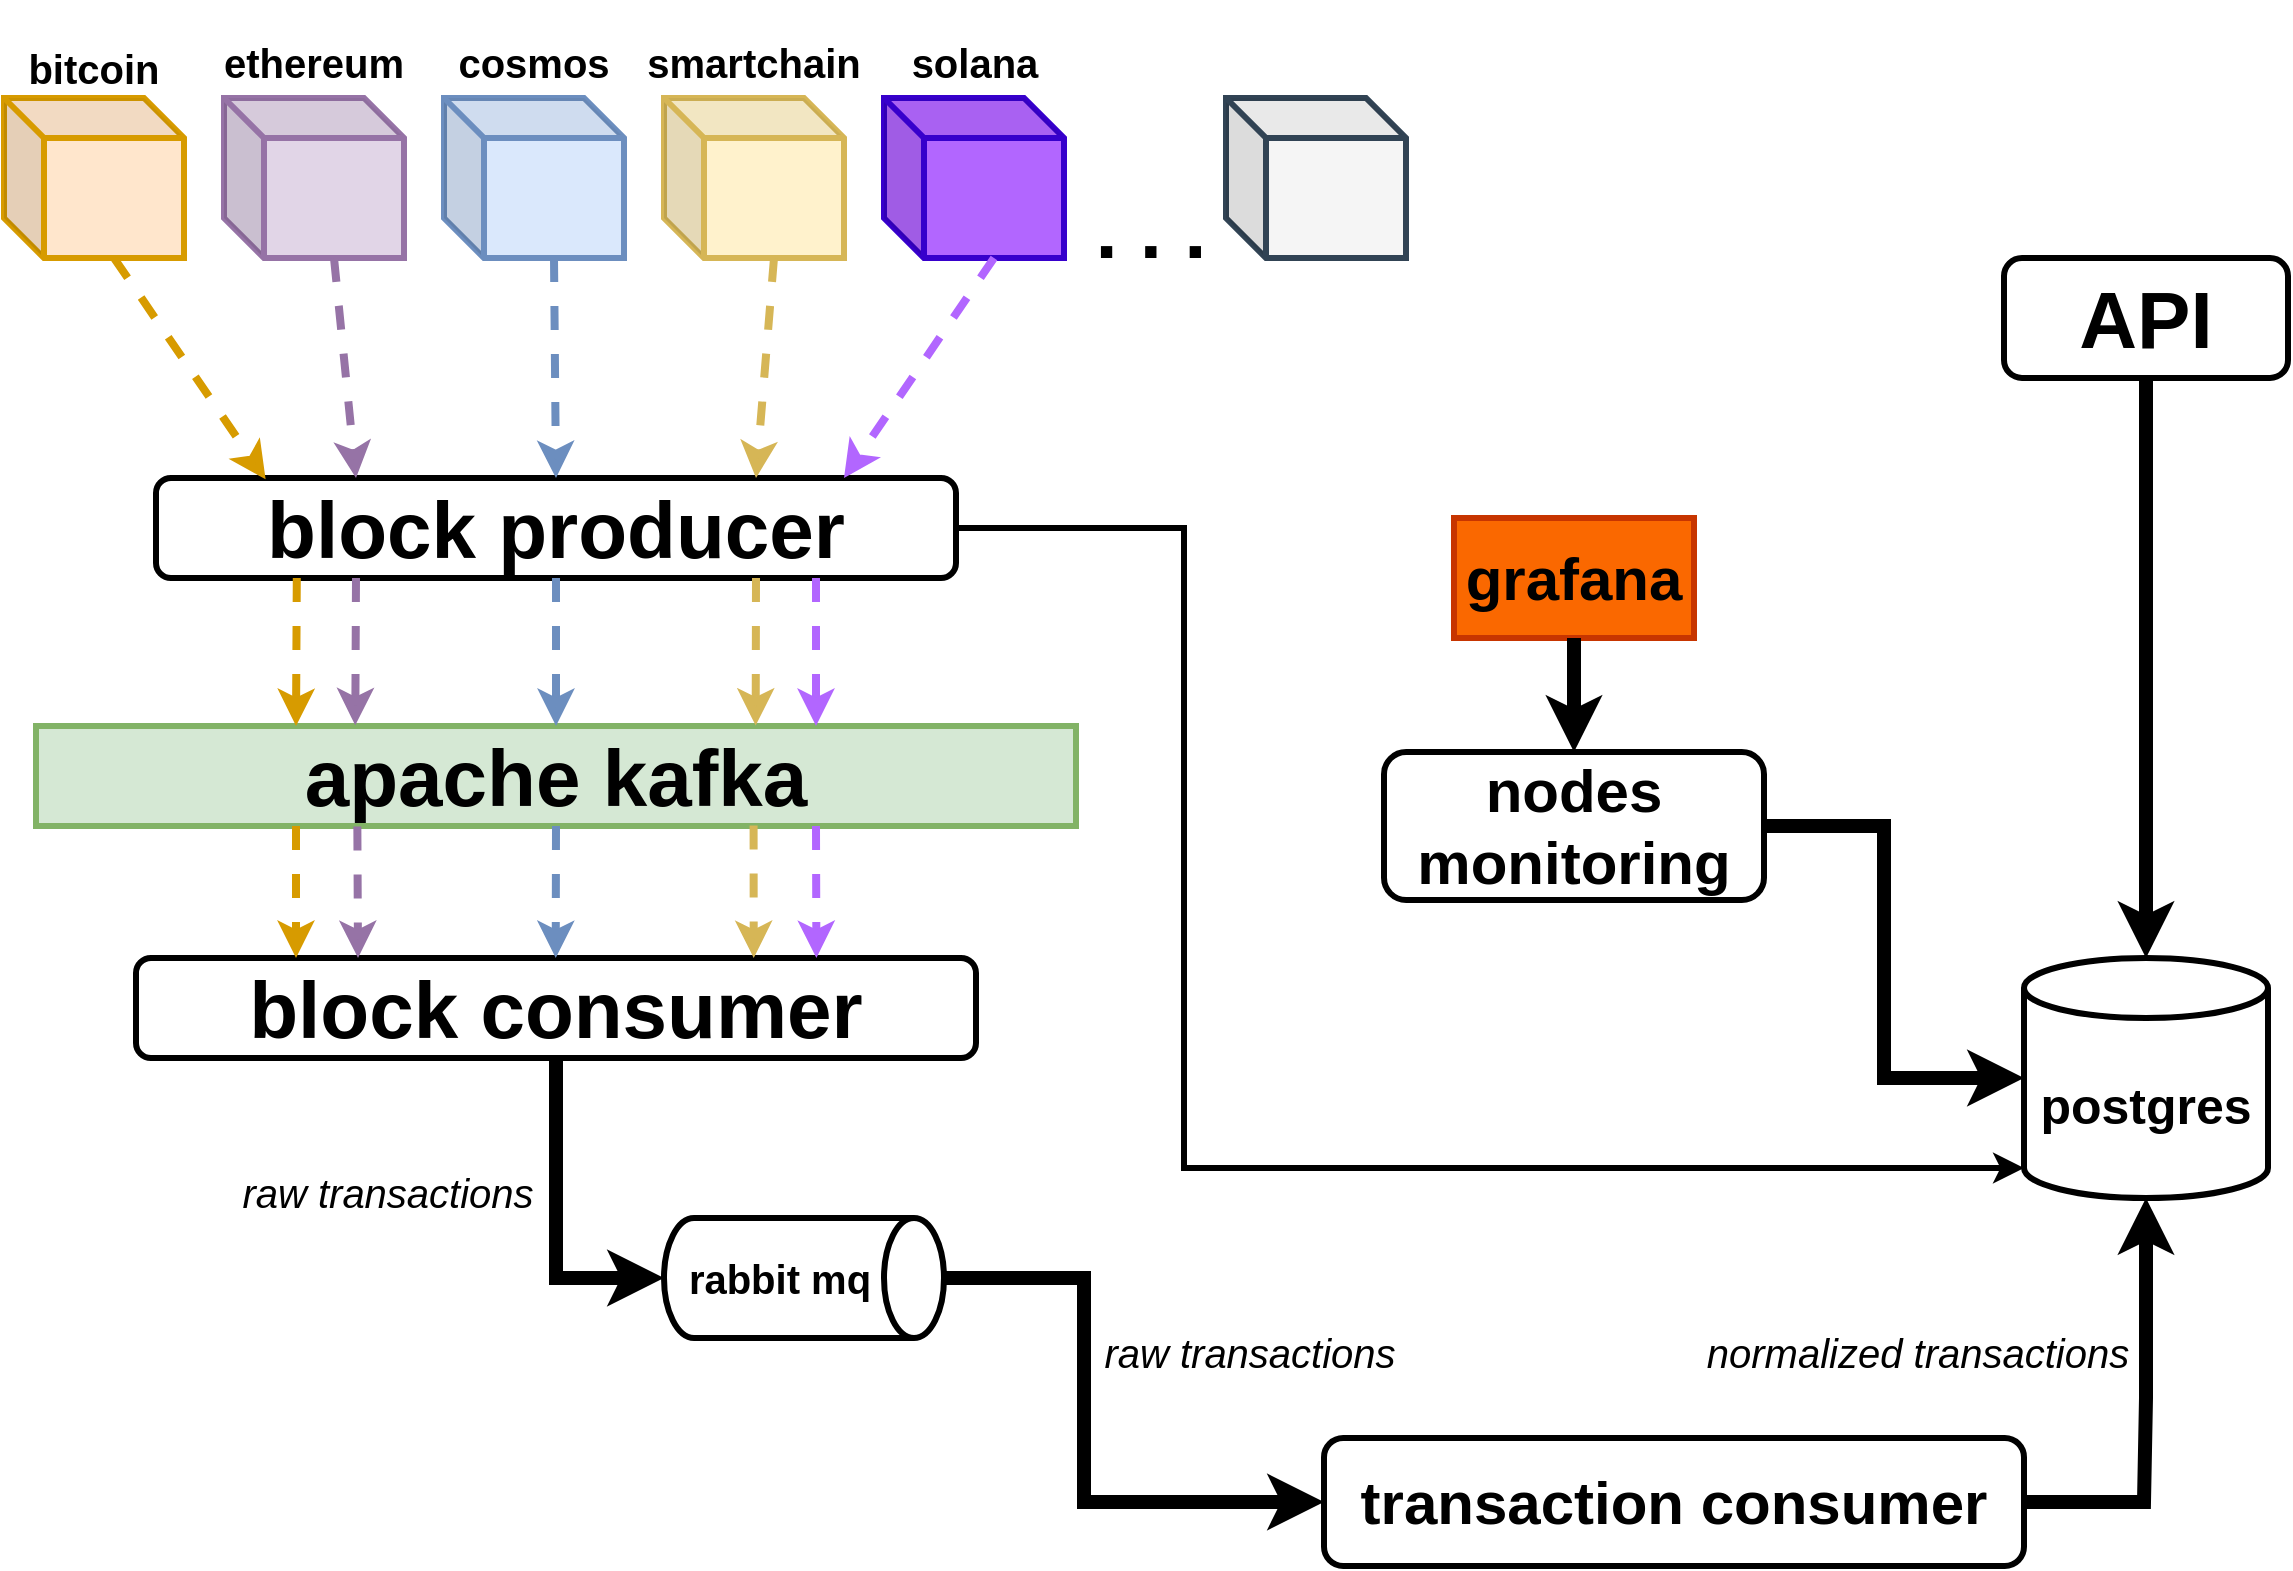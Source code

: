 <mxfile version="20.5.1" type="device"><diagram id="-AiNxPJ6JqQf8T5QZcdf" name="Page-1"><mxGraphModel dx="1357" dy="879" grid="1" gridSize="10" guides="1" tooltips="1" connect="1" arrows="1" fold="1" page="1" pageScale="1" pageWidth="1169" pageHeight="827" math="0" shadow="0"><root><mxCell id="0"/><mxCell id="1" parent="0"/><mxCell id="2B9E6hIvxJASgtxWUtcx-2" value="&lt;span style=&quot;font-size: 25px;&quot;&gt;&lt;b&gt;postgres&lt;/b&gt;&lt;/span&gt;" style="shape=cylinder3;whiteSpace=wrap;html=1;boundedLbl=1;backgroundOutline=1;size=15;strokeWidth=3;" vertex="1" parent="1"><mxGeometry x="1030" y="480" width="122" height="120" as="geometry"/></mxCell><mxCell id="2B9E6hIvxJASgtxWUtcx-3" value="&lt;font style=&quot;font-size: 40px;&quot;&gt;&lt;b style=&quot;line-height: 1.2;&quot;&gt;block producer&lt;/b&gt;&lt;/font&gt;" style="rounded=1;whiteSpace=wrap;html=1;fontSize=25;strokeWidth=3;" vertex="1" parent="1"><mxGeometry x="96" y="240" width="400" height="50" as="geometry"/></mxCell><mxCell id="2B9E6hIvxJASgtxWUtcx-7" value="&lt;font size=&quot;1&quot; style=&quot;&quot;&gt;&lt;b style=&quot;font-size: 30px;&quot;&gt;transaction consumer&lt;/b&gt;&lt;/font&gt;" style="rounded=1;whiteSpace=wrap;html=1;fontSize=25;strokeWidth=3;" vertex="1" parent="1"><mxGeometry x="680" y="720" width="350" height="64" as="geometry"/></mxCell><mxCell id="2B9E6hIvxJASgtxWUtcx-8" value="&lt;font style=&quot;font-size: 30px;&quot;&gt;&lt;b&gt;nodes&lt;br&gt;monitoring&lt;/b&gt;&lt;/font&gt;" style="rounded=1;whiteSpace=wrap;html=1;fontSize=25;strokeWidth=3;" vertex="1" parent="1"><mxGeometry x="710" y="377" width="190" height="74" as="geometry"/></mxCell><mxCell id="2B9E6hIvxJASgtxWUtcx-9" value="&lt;b&gt;&lt;font style=&quot;font-size: 40px;&quot;&gt;apache kafka&lt;/font&gt;&lt;/b&gt;" style="rounded=0;whiteSpace=wrap;html=1;fontSize=20;fillColor=#d5e8d4;strokeColor=#82b366;strokeWidth=3;" vertex="1" parent="1"><mxGeometry x="36" y="364" width="520" height="50" as="geometry"/></mxCell><mxCell id="2B9E6hIvxJASgtxWUtcx-10" value="&lt;b&gt;rabbit mq&lt;/b&gt;" style="shape=cylinder3;whiteSpace=wrap;html=1;boundedLbl=1;backgroundOutline=1;size=15;fontSize=20;direction=south;strokeWidth=3;" vertex="1" parent="1"><mxGeometry x="350" y="610" width="140" height="60" as="geometry"/></mxCell><mxCell id="2B9E6hIvxJASgtxWUtcx-11" value="&lt;font style=&quot;font-size: 40px;&quot;&gt;&lt;b style=&quot;line-height: 1.2;&quot;&gt;block consumer&lt;/b&gt;&lt;/font&gt;" style="rounded=1;whiteSpace=wrap;html=1;fontSize=25;strokeWidth=3;" vertex="1" parent="1"><mxGeometry x="86" y="480" width="420" height="50" as="geometry"/></mxCell><mxCell id="2B9E6hIvxJASgtxWUtcx-12" value="" style="shape=cube;whiteSpace=wrap;html=1;boundedLbl=1;backgroundOutline=1;darkOpacity=0.05;darkOpacity2=0.1;fontSize=40;fillColor=#ffe6cc;strokeColor=#d79b00;strokeWidth=3;" vertex="1" parent="1"><mxGeometry x="20" y="50" width="90" height="80" as="geometry"/></mxCell><mxCell id="2B9E6hIvxJASgtxWUtcx-16" value="&lt;b style=&quot;font-size: 40px;&quot;&gt;&lt;font style=&quot;font-size: 20px;&quot;&gt;smartchain&lt;/font&gt;&lt;/b&gt;" style="text;html=1;strokeColor=none;fillColor=none;align=center;verticalAlign=middle;whiteSpace=wrap;rounded=0;fontSize=20;" vertex="1" parent="1"><mxGeometry x="335" y="10" width="120" height="30" as="geometry"/></mxCell><mxCell id="2B9E6hIvxJASgtxWUtcx-19" value="&lt;b&gt;bitcoin&lt;/b&gt;" style="text;html=1;strokeColor=none;fillColor=none;align=center;verticalAlign=middle;whiteSpace=wrap;rounded=0;fontSize=20;" vertex="1" parent="1"><mxGeometry x="20" y="20" width="90" height="30" as="geometry"/></mxCell><mxCell id="2B9E6hIvxJASgtxWUtcx-20" value="&lt;b style=&quot;font-size: 40px;&quot;&gt;&lt;font style=&quot;font-size: 20px;&quot;&gt;ethereum&lt;/font&gt;&lt;/b&gt;" style="text;html=1;strokeColor=none;fillColor=none;align=center;verticalAlign=middle;whiteSpace=wrap;rounded=0;fontSize=20;" vertex="1" parent="1"><mxGeometry x="125" y="10" width="100" height="30" as="geometry"/></mxCell><mxCell id="2B9E6hIvxJASgtxWUtcx-21" value="&lt;b style=&quot;font-size: 40px;&quot;&gt;&lt;font style=&quot;font-size: 20px;&quot;&gt;cosmos&lt;/font&gt;&lt;/b&gt;" style="text;html=1;strokeColor=none;fillColor=none;align=center;verticalAlign=middle;whiteSpace=wrap;rounded=0;fontSize=20;" vertex="1" parent="1"><mxGeometry x="240" y="10" width="90" height="30" as="geometry"/></mxCell><mxCell id="2B9E6hIvxJASgtxWUtcx-23" value="" style="shape=cube;whiteSpace=wrap;html=1;boundedLbl=1;backgroundOutline=1;darkOpacity=0.05;darkOpacity2=0.1;fontSize=40;fillColor=#e1d5e7;strokeColor=#9673a6;strokeWidth=3;" vertex="1" parent="1"><mxGeometry x="130" y="50" width="90" height="80" as="geometry"/></mxCell><mxCell id="2B9E6hIvxJASgtxWUtcx-24" value="" style="shape=cube;whiteSpace=wrap;html=1;boundedLbl=1;backgroundOutline=1;darkOpacity=0.05;darkOpacity2=0.1;fontSize=40;fillColor=#dae8fc;strokeColor=#6c8ebf;strokeWidth=3;" vertex="1" parent="1"><mxGeometry x="240" y="50" width="90" height="80" as="geometry"/></mxCell><mxCell id="2B9E6hIvxJASgtxWUtcx-27" value="" style="shape=cube;whiteSpace=wrap;html=1;boundedLbl=1;backgroundOutline=1;darkOpacity=0.05;darkOpacity2=0.1;fontSize=40;fillColor=#fff2cc;strokeColor=#d6b656;strokeWidth=3;" vertex="1" parent="1"><mxGeometry x="350" y="50" width="90" height="80" as="geometry"/></mxCell><mxCell id="2B9E6hIvxJASgtxWUtcx-28" value="" style="shape=cube;whiteSpace=wrap;html=1;boundedLbl=1;backgroundOutline=1;darkOpacity=0.05;darkOpacity2=0.1;fontSize=40;fillColor=#B266FF;strokeColor=#3700CC;fontColor=#ffffff;strokeWidth=3;" vertex="1" parent="1"><mxGeometry x="460" y="50" width="90" height="80" as="geometry"/></mxCell><mxCell id="2B9E6hIvxJASgtxWUtcx-29" value="&lt;b style=&quot;font-size: 40px;&quot;&gt;&lt;font style=&quot;font-size: 20px;&quot;&gt;solana&lt;/font&gt;&lt;/b&gt;" style="text;html=1;strokeColor=none;fillColor=none;align=center;verticalAlign=middle;whiteSpace=wrap;rounded=0;fontSize=20;" vertex="1" parent="1"><mxGeometry x="467.5" y="10" width="75" height="30" as="geometry"/></mxCell><mxCell id="2B9E6hIvxJASgtxWUtcx-30" value="" style="endArrow=classic;html=1;rounded=0;fontSize=20;entryX=0.137;entryY=0.013;entryDx=0;entryDy=0;exitX=0;exitY=0;exitDx=55;exitDy=80;exitPerimeter=0;entryPerimeter=0;dashed=1;fontStyle=1;strokeWidth=4;fillColor=#ffe6cc;strokeColor=#d79b00;" edge="1" parent="1" source="2B9E6hIvxJASgtxWUtcx-12" target="2B9E6hIvxJASgtxWUtcx-3"><mxGeometry width="50" height="50" relative="1" as="geometry"><mxPoint x="65" y="120" as="sourcePoint"/><mxPoint x="130" y="340" as="targetPoint"/></mxGeometry></mxCell><mxCell id="2B9E6hIvxJASgtxWUtcx-31" value="" style="endArrow=classic;html=1;rounded=0;fontSize=20;entryX=0.25;entryY=0;entryDx=0;entryDy=0;exitX=0;exitY=0;exitDx=55;exitDy=80;exitPerimeter=0;strokeWidth=4;fillColor=#e1d5e7;strokeColor=#9673a6;dashed=1;" edge="1" parent="1" source="2B9E6hIvxJASgtxWUtcx-23" target="2B9E6hIvxJASgtxWUtcx-3"><mxGeometry width="50" height="50" relative="1" as="geometry"><mxPoint x="85" y="140" as="sourcePoint"/><mxPoint x="157" y="250.35" as="targetPoint"/></mxGeometry></mxCell><mxCell id="2B9E6hIvxJASgtxWUtcx-32" value="" style="endArrow=classic;html=1;rounded=0;fontSize=20;entryX=0.5;entryY=0;entryDx=0;entryDy=0;exitX=0;exitY=0;exitDx=55;exitDy=80;exitPerimeter=0;strokeWidth=4;dashed=1;fillColor=#dae8fc;strokeColor=#6c8ebf;" edge="1" parent="1" source="2B9E6hIvxJASgtxWUtcx-24" target="2B9E6hIvxJASgtxWUtcx-3"><mxGeometry width="50" height="50" relative="1" as="geometry"><mxPoint x="195" y="140" as="sourcePoint"/><mxPoint x="195.0" y="250" as="targetPoint"/></mxGeometry></mxCell><mxCell id="2B9E6hIvxJASgtxWUtcx-33" value="" style="endArrow=classic;html=1;rounded=0;fontSize=20;entryX=0.75;entryY=0;entryDx=0;entryDy=0;exitX=0;exitY=0;exitDx=55;exitDy=80;exitPerimeter=0;fillColor=#fff2cc;strokeColor=#d6b656;dashed=1;strokeWidth=4;" edge="1" parent="1" source="2B9E6hIvxJASgtxWUtcx-27" target="2B9E6hIvxJASgtxWUtcx-3"><mxGeometry width="50" height="50" relative="1" as="geometry"><mxPoint x="305" y="140" as="sourcePoint"/><mxPoint x="306" y="250" as="targetPoint"/></mxGeometry></mxCell><mxCell id="2B9E6hIvxJASgtxWUtcx-34" value="" style="endArrow=classic;html=1;rounded=0;fontSize=20;exitX=0;exitY=0;exitDx=55;exitDy=80;exitPerimeter=0;strokeColor=#B266FF;strokeWidth=4;dashed=1;" edge="1" parent="1" source="2B9E6hIvxJASgtxWUtcx-28"><mxGeometry width="50" height="50" relative="1" as="geometry"><mxPoint x="415" y="140" as="sourcePoint"/><mxPoint x="440" y="240" as="targetPoint"/></mxGeometry></mxCell><mxCell id="2B9E6hIvxJASgtxWUtcx-35" value="" style="endArrow=classic;html=1;rounded=0;fontSize=20;exitX=0.176;exitY=1.001;exitDx=0;exitDy=0;exitPerimeter=0;dashed=1;fontStyle=1;strokeWidth=4;fillColor=#ffe6cc;strokeColor=#d79b00;entryX=0.25;entryY=0;entryDx=0;entryDy=0;" edge="1" parent="1" source="2B9E6hIvxJASgtxWUtcx-3" target="2B9E6hIvxJASgtxWUtcx-9"><mxGeometry width="50" height="50" relative="1" as="geometry"><mxPoint x="85" y="140" as="sourcePoint"/><mxPoint x="160" y="360" as="targetPoint"/></mxGeometry></mxCell><mxCell id="2B9E6hIvxJASgtxWUtcx-36" value="" style="endArrow=classic;html=1;rounded=0;fontSize=20;exitX=0.25;exitY=1;exitDx=0;exitDy=0;strokeWidth=4;fillColor=#e1d5e7;strokeColor=#9673a6;dashed=1;entryX=0.307;entryY=-0.007;entryDx=0;entryDy=0;entryPerimeter=0;" edge="1" parent="1" source="2B9E6hIvxJASgtxWUtcx-3" target="2B9E6hIvxJASgtxWUtcx-9"><mxGeometry width="50" height="50" relative="1" as="geometry"><mxPoint x="210" y="304" as="sourcePoint"/><mxPoint x="196" y="360" as="targetPoint"/></mxGeometry></mxCell><mxCell id="2B9E6hIvxJASgtxWUtcx-37" value="" style="endArrow=classic;html=1;rounded=0;fontSize=20;entryX=0.5;entryY=0;entryDx=0;entryDy=0;exitX=0.5;exitY=1;exitDx=0;exitDy=0;strokeWidth=4;dashed=1;fillColor=#dae8fc;strokeColor=#6c8ebf;" edge="1" parent="1" source="2B9E6hIvxJASgtxWUtcx-3" target="2B9E6hIvxJASgtxWUtcx-9"><mxGeometry width="50" height="50" relative="1" as="geometry"><mxPoint x="310" y="320" as="sourcePoint"/><mxPoint x="311" y="430" as="targetPoint"/></mxGeometry></mxCell><mxCell id="2B9E6hIvxJASgtxWUtcx-38" value="" style="endArrow=classic;html=1;rounded=0;fontSize=20;exitX=0.75;exitY=1;exitDx=0;exitDy=0;fillColor=#fff2cc;strokeColor=#d6b656;dashed=1;strokeWidth=4;entryX=0.692;entryY=-0.004;entryDx=0;entryDy=0;entryPerimeter=0;" edge="1" parent="1" source="2B9E6hIvxJASgtxWUtcx-3" target="2B9E6hIvxJASgtxWUtcx-9"><mxGeometry width="50" height="50" relative="1" as="geometry"><mxPoint x="399.5" y="334" as="sourcePoint"/><mxPoint x="396" y="360" as="targetPoint"/></mxGeometry></mxCell><mxCell id="2B9E6hIvxJASgtxWUtcx-39" value="" style="endArrow=classic;html=1;rounded=0;fontSize=20;strokeColor=#B266FF;strokeWidth=4;dashed=1;entryX=0.75;entryY=0;entryDx=0;entryDy=0;" edge="1" parent="1" target="2B9E6hIvxJASgtxWUtcx-9"><mxGeometry width="50" height="50" relative="1" as="geometry"><mxPoint x="426" y="290" as="sourcePoint"/><mxPoint x="380" y="414" as="targetPoint"/></mxGeometry></mxCell><mxCell id="2B9E6hIvxJASgtxWUtcx-41" value="" style="endArrow=classic;html=1;rounded=0;dashed=1;strokeColor=#B266FF;strokeWidth=4;fontSize=20;entryX=0.81;entryY=0;entryDx=0;entryDy=0;exitX=0.75;exitY=1;exitDx=0;exitDy=0;entryPerimeter=0;" edge="1" parent="1" source="2B9E6hIvxJASgtxWUtcx-9" target="2B9E6hIvxJASgtxWUtcx-11"><mxGeometry width="50" height="50" relative="1" as="geometry"><mxPoint x="410" y="420" as="sourcePoint"/><mxPoint x="460" y="370" as="targetPoint"/></mxGeometry></mxCell><mxCell id="2B9E6hIvxJASgtxWUtcx-42" value="" style="endArrow=classic;html=1;rounded=0;fontSize=20;fillColor=#fff2cc;strokeColor=#d6b656;dashed=1;strokeWidth=4;entryX=0.692;entryY=-0.004;entryDx=0;entryDy=0;entryPerimeter=0;exitX=0.69;exitY=0.994;exitDx=0;exitDy=0;exitPerimeter=0;" edge="1" parent="1" source="2B9E6hIvxJASgtxWUtcx-9"><mxGeometry width="50" height="50" relative="1" as="geometry"><mxPoint x="395" y="420" as="sourcePoint"/><mxPoint x="394.86" y="480.0" as="targetPoint"/></mxGeometry></mxCell><mxCell id="2B9E6hIvxJASgtxWUtcx-43" value="" style="endArrow=classic;html=1;rounded=0;fontSize=20;entryX=0.5;entryY=0;entryDx=0;entryDy=0;strokeWidth=4;dashed=1;fillColor=#dae8fc;strokeColor=#6c8ebf;exitX=0.5;exitY=1;exitDx=0;exitDy=0;" edge="1" parent="1" source="2B9E6hIvxJASgtxWUtcx-9"><mxGeometry width="50" height="50" relative="1" as="geometry"><mxPoint x="300" y="420" as="sourcePoint"/><mxPoint x="295.86" y="480" as="targetPoint"/></mxGeometry></mxCell><mxCell id="2B9E6hIvxJASgtxWUtcx-44" value="" style="endArrow=classic;html=1;rounded=0;fontSize=20;exitX=0.309;exitY=1.006;exitDx=0;exitDy=0;strokeWidth=4;fillColor=#e1d5e7;strokeColor=#9673a6;dashed=1;entryX=0.25;entryY=0;entryDx=0;entryDy=0;exitPerimeter=0;" edge="1" parent="1" source="2B9E6hIvxJASgtxWUtcx-9"><mxGeometry width="50" height="50" relative="1" as="geometry"><mxPoint x="196.96" y="412.85" as="sourcePoint"/><mxPoint x="197.0" y="480" as="targetPoint"/></mxGeometry></mxCell><mxCell id="2B9E6hIvxJASgtxWUtcx-45" value="" style="endArrow=classic;html=1;rounded=0;fontSize=20;exitX=0.25;exitY=1;exitDx=0;exitDy=0;dashed=1;fontStyle=1;strokeWidth=4;fillColor=#ffe6cc;strokeColor=#d79b00;entryX=0.25;entryY=0;entryDx=0;entryDy=0;" edge="1" parent="1" source="2B9E6hIvxJASgtxWUtcx-9"><mxGeometry width="50" height="50" relative="1" as="geometry"><mxPoint x="166.4" y="406.05" as="sourcePoint"/><mxPoint x="166.0" y="480" as="targetPoint"/></mxGeometry></mxCell><mxCell id="2B9E6hIvxJASgtxWUtcx-46" value="" style="endArrow=none;startArrow=classic;html=1;rounded=0;strokeColor=#000000;strokeWidth=7;fontSize=20;entryX=0.5;entryY=1;entryDx=0;entryDy=0;exitX=0.5;exitY=1;exitDx=0;exitDy=0;exitPerimeter=0;endFill=0;" edge="1" parent="1" source="2B9E6hIvxJASgtxWUtcx-10" target="2B9E6hIvxJASgtxWUtcx-11"><mxGeometry width="50" height="50" relative="1" as="geometry"><mxPoint x="250" y="680" as="sourcePoint"/><mxPoint x="440" y="410" as="targetPoint"/><Array as="points"><mxPoint x="296" y="640"/></Array></mxGeometry></mxCell><mxCell id="2B9E6hIvxJASgtxWUtcx-47" value="" style="endArrow=none;startArrow=classic;html=1;rounded=0;strokeColor=#000000;strokeWidth=7;fontSize=20;entryX=0.5;entryY=0;entryDx=0;entryDy=0;exitX=0;exitY=0.5;exitDx=0;exitDy=0;endFill=0;entryPerimeter=0;" edge="1" parent="1" source="2B9E6hIvxJASgtxWUtcx-7" target="2B9E6hIvxJASgtxWUtcx-10"><mxGeometry width="50" height="50" relative="1" as="geometry"><mxPoint x="360" y="650" as="sourcePoint"/><mxPoint x="306" y="540" as="targetPoint"/><Array as="points"><mxPoint x="560" y="752"/><mxPoint x="560" y="640"/></Array></mxGeometry></mxCell><mxCell id="2B9E6hIvxJASgtxWUtcx-48" value="&lt;font style=&quot;font-size: 20px;&quot;&gt;&lt;i&gt;raw transactions&lt;/i&gt;&lt;/font&gt;" style="text;html=1;strokeColor=none;fillColor=none;align=center;verticalAlign=middle;whiteSpace=wrap;rounded=0;fontSize=40;" vertex="1" parent="1"><mxGeometry x="132" y="570" width="160" height="40" as="geometry"/></mxCell><mxCell id="2B9E6hIvxJASgtxWUtcx-49" value="&lt;font style=&quot;font-size: 20px;&quot;&gt;&lt;i&gt;raw transactions&lt;/i&gt;&lt;/font&gt;" style="text;html=1;strokeColor=none;fillColor=none;align=center;verticalAlign=middle;whiteSpace=wrap;rounded=0;fontSize=40;" vertex="1" parent="1"><mxGeometry x="563" y="650" width="160" height="40" as="geometry"/></mxCell><mxCell id="2B9E6hIvxJASgtxWUtcx-50" value="" style="endArrow=none;startArrow=classic;html=1;rounded=0;strokeColor=#000000;strokeWidth=7;fontSize=20;entryX=1;entryY=0.5;entryDx=0;entryDy=0;exitX=0.5;exitY=1;exitDx=0;exitDy=0;endFill=0;exitPerimeter=0;" edge="1" parent="1" source="2B9E6hIvxJASgtxWUtcx-2" target="2B9E6hIvxJASgtxWUtcx-7"><mxGeometry width="50" height="50" relative="1" as="geometry"><mxPoint x="690" y="762" as="sourcePoint"/><mxPoint x="500" y="650" as="targetPoint"/><Array as="points"><mxPoint x="1091" y="700"/><mxPoint x="1090" y="752"/></Array></mxGeometry></mxCell><mxCell id="2B9E6hIvxJASgtxWUtcx-51" value="&lt;font style=&quot;font-size: 20px;&quot;&gt;&lt;i&gt;normalized transactions&lt;/i&gt;&lt;/font&gt;" style="text;html=1;strokeColor=none;fillColor=none;align=center;verticalAlign=middle;whiteSpace=wrap;rounded=0;fontSize=40;" vertex="1" parent="1"><mxGeometry x="867" y="650" width="220" height="40" as="geometry"/></mxCell><mxCell id="2B9E6hIvxJASgtxWUtcx-52" value="" style="endArrow=none;startArrow=classic;html=1;rounded=0;strokeColor=#000000;strokeWidth=7;fontSize=20;entryX=1;entryY=0.5;entryDx=0;entryDy=0;exitX=0;exitY=0.5;exitDx=0;exitDy=0;endFill=0;exitPerimeter=0;" edge="1" parent="1" source="2B9E6hIvxJASgtxWUtcx-2" target="2B9E6hIvxJASgtxWUtcx-8"><mxGeometry width="50" height="50" relative="1" as="geometry"><mxPoint x="1001" y="262" as="sourcePoint"/><mxPoint x="940" y="414" as="targetPoint"/><Array as="points"><mxPoint x="960" y="540"/><mxPoint x="960" y="414"/></Array></mxGeometry></mxCell><mxCell id="2B9E6hIvxJASgtxWUtcx-53" value="&lt;b&gt;grafana&lt;/b&gt;" style="rounded=0;whiteSpace=wrap;html=1;fontSize=30;fillColor=#fa6800;fontColor=#000000;strokeColor=#C73500;strokeWidth=3;" vertex="1" parent="1"><mxGeometry x="745" y="260" width="120" height="60" as="geometry"/></mxCell><mxCell id="2B9E6hIvxJASgtxWUtcx-54" value="" style="endArrow=none;startArrow=classic;html=1;rounded=0;strokeColor=#000000;strokeWidth=7;fontSize=20;entryX=0.5;entryY=1;entryDx=0;entryDy=0;exitX=0.5;exitY=0;exitDx=0;exitDy=0;endFill=0;" edge="1" parent="1" source="2B9E6hIvxJASgtxWUtcx-8" target="2B9E6hIvxJASgtxWUtcx-53"><mxGeometry width="50" height="50" relative="1" as="geometry"><mxPoint x="1045" y="452" as="sourcePoint"/><mxPoint x="915" y="326" as="targetPoint"/><Array as="points"/></mxGeometry></mxCell><mxCell id="2B9E6hIvxJASgtxWUtcx-55" value="&lt;b style=&quot;&quot;&gt;&lt;font style=&quot;font-size: 40px;&quot;&gt;API&lt;/font&gt;&lt;/b&gt;" style="rounded=1;whiteSpace=wrap;html=1;fontSize=25;strokeWidth=3;" vertex="1" parent="1"><mxGeometry x="1020" y="130" width="142" height="60" as="geometry"/></mxCell><mxCell id="2B9E6hIvxJASgtxWUtcx-56" value="" style="endArrow=none;startArrow=classic;html=1;rounded=0;strokeColor=#000000;strokeWidth=7;fontSize=20;entryX=0.5;entryY=1;entryDx=0;entryDy=0;exitX=0.5;exitY=0;exitDx=0;exitDy=0;endFill=0;exitPerimeter=0;" edge="1" parent="1" source="2B9E6hIvxJASgtxWUtcx-2" target="2B9E6hIvxJASgtxWUtcx-55"><mxGeometry width="50" height="50" relative="1" as="geometry"><mxPoint x="1040" y="550" as="sourcePoint"/><mxPoint x="910" y="424" as="targetPoint"/><Array as="points"><mxPoint x="1091" y="310"/></Array></mxGeometry></mxCell><mxCell id="2B9E6hIvxJASgtxWUtcx-57" value="" style="endArrow=none;startArrow=classic;html=1;rounded=0;strokeColor=#000000;strokeWidth=3;fontSize=20;entryX=1;entryY=0.5;entryDx=0;entryDy=0;exitX=0;exitY=1;exitDx=0;exitDy=-15;endFill=0;exitPerimeter=0;endSize=6;" edge="1" parent="1" source="2B9E6hIvxJASgtxWUtcx-2" target="2B9E6hIvxJASgtxWUtcx-3"><mxGeometry width="50" height="50" relative="1" as="geometry"><mxPoint x="672.5" y="396" as="sourcePoint"/><mxPoint x="542.5" y="270" as="targetPoint"/><Array as="points"><mxPoint x="610" y="585"/><mxPoint x="610" y="265"/></Array></mxGeometry></mxCell><mxCell id="2B9E6hIvxJASgtxWUtcx-59" value="&lt;b style=&quot;&quot;&gt;&lt;font style=&quot;font-size: 40px;&quot;&gt;. . .&lt;/font&gt;&lt;/b&gt;" style="text;html=1;strokeColor=none;fillColor=none;align=center;verticalAlign=middle;whiteSpace=wrap;rounded=0;fontSize=20;" vertex="1" parent="1"><mxGeometry x="556" y="100" width="75" height="30" as="geometry"/></mxCell><mxCell id="2B9E6hIvxJASgtxWUtcx-62" value="" style="shape=cube;whiteSpace=wrap;html=1;boundedLbl=1;backgroundOutline=1;darkOpacity=0.05;darkOpacity2=0.1;fontSize=40;fillColor=#F5F5F5;strokeColor=#314354;fontColor=#ffffff;strokeWidth=3;" vertex="1" parent="1"><mxGeometry x="631" y="50" width="90" height="80" as="geometry"/></mxCell></root></mxGraphModel></diagram></mxfile>